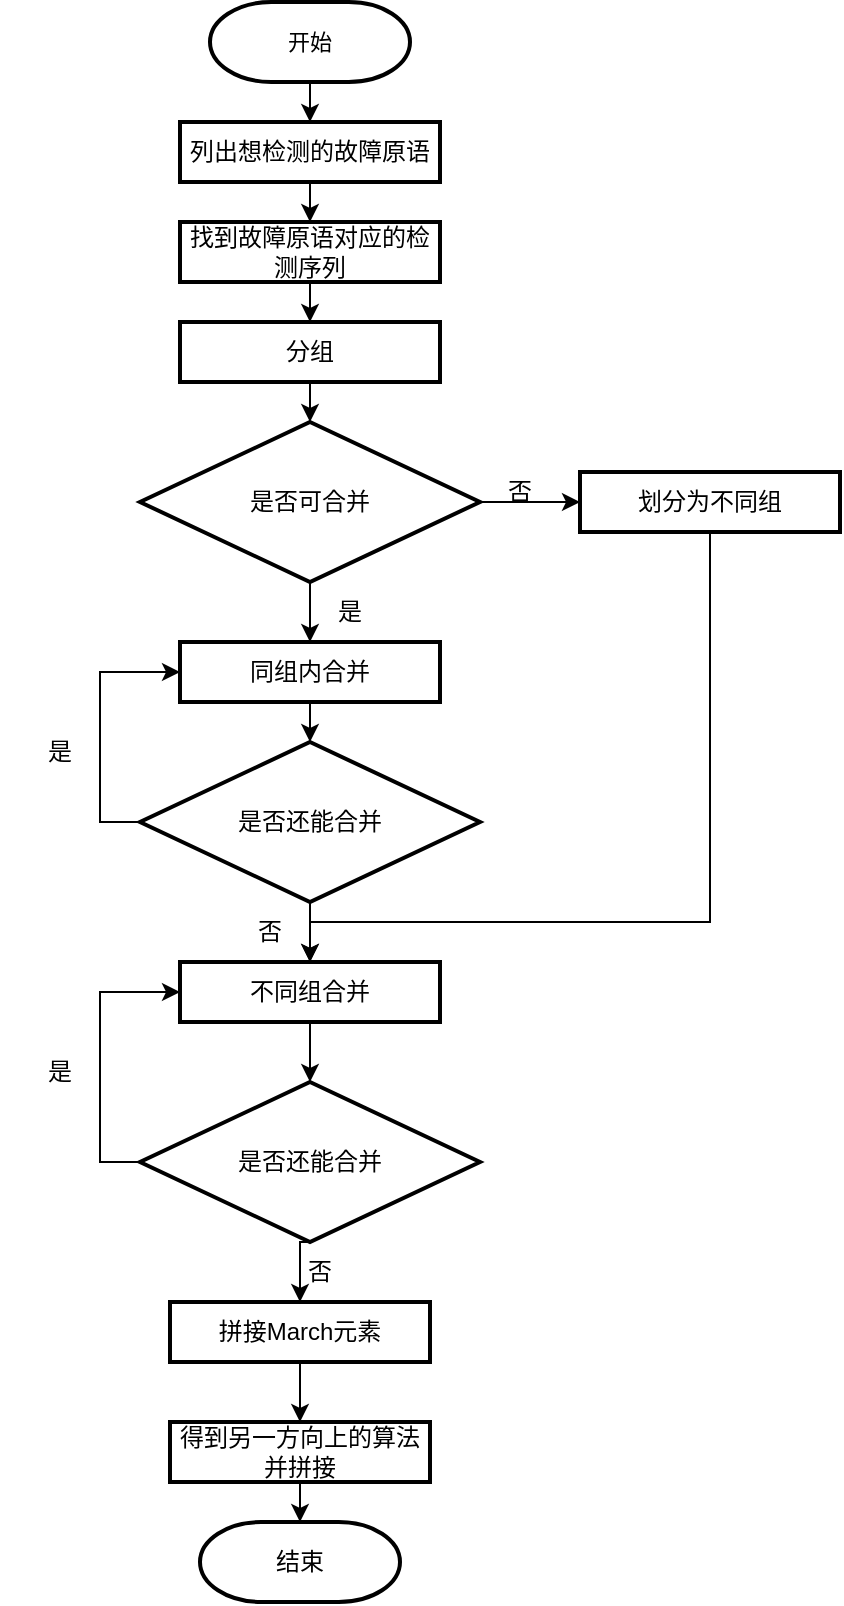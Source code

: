<mxfile version="20.8.20" type="github">
  <diagram name="第 1 页" id="WD2iW0TmA2BiwTpobsJJ">
    <mxGraphModel dx="1004" dy="590" grid="1" gridSize="10" guides="1" tooltips="1" connect="1" arrows="1" fold="1" page="1" pageScale="1" pageWidth="827" pageHeight="1169" math="0" shadow="0">
      <root>
        <mxCell id="0" />
        <mxCell id="1" parent="0" />
        <mxCell id="ttMrLlS8LR5_MQvA2qy1-16" style="edgeStyle=orthogonalEdgeStyle;rounded=0;orthogonalLoop=1;jettySize=auto;html=1;exitX=0.5;exitY=1;exitDx=0;exitDy=0;exitPerimeter=0;entryX=0.5;entryY=0;entryDx=0;entryDy=0;" parent="1" source="ttMrLlS8LR5_MQvA2qy1-2" target="ttMrLlS8LR5_MQvA2qy1-3" edge="1">
          <mxGeometry relative="1" as="geometry" />
        </mxCell>
        <mxCell id="ttMrLlS8LR5_MQvA2qy1-2" value="&lt;font style=&quot;font-size: 11px;&quot;&gt;开始&lt;/font&gt;" style="strokeWidth=2;html=1;shape=mxgraph.flowchart.terminator;whiteSpace=wrap;" parent="1" vertex="1">
          <mxGeometry x="345" y="20" width="100" height="40" as="geometry" />
        </mxCell>
        <mxCell id="ttMrLlS8LR5_MQvA2qy1-17" style="edgeStyle=orthogonalEdgeStyle;rounded=0;orthogonalLoop=1;jettySize=auto;html=1;exitX=0.5;exitY=1;exitDx=0;exitDy=0;entryX=0.5;entryY=0;entryDx=0;entryDy=0;" parent="1" source="ttMrLlS8LR5_MQvA2qy1-3" target="ttMrLlS8LR5_MQvA2qy1-4" edge="1">
          <mxGeometry relative="1" as="geometry" />
        </mxCell>
        <mxCell id="ttMrLlS8LR5_MQvA2qy1-3" value="列出想检测的故障原语" style="rounded=0;whiteSpace=wrap;html=1;strokeWidth=2;" parent="1" vertex="1">
          <mxGeometry x="330" y="80" width="130" height="30" as="geometry" />
        </mxCell>
        <mxCell id="ttMrLlS8LR5_MQvA2qy1-18" style="edgeStyle=orthogonalEdgeStyle;rounded=0;orthogonalLoop=1;jettySize=auto;html=1;exitX=0.5;exitY=1;exitDx=0;exitDy=0;entryX=0.5;entryY=0;entryDx=0;entryDy=0;" parent="1" source="ttMrLlS8LR5_MQvA2qy1-4" target="ttMrLlS8LR5_MQvA2qy1-5" edge="1">
          <mxGeometry relative="1" as="geometry" />
        </mxCell>
        <mxCell id="ttMrLlS8LR5_MQvA2qy1-4" value="找到故障原语对应的检测序列" style="rounded=0;whiteSpace=wrap;html=1;strokeWidth=2;" parent="1" vertex="1">
          <mxGeometry x="330" y="130" width="130" height="30" as="geometry" />
        </mxCell>
        <mxCell id="ttMrLlS8LR5_MQvA2qy1-34" style="edgeStyle=orthogonalEdgeStyle;rounded=0;orthogonalLoop=1;jettySize=auto;html=1;exitX=0.5;exitY=1;exitDx=0;exitDy=0;entryX=0.5;entryY=0;entryDx=0;entryDy=0;" parent="1" source="ttMrLlS8LR5_MQvA2qy1-5" target="ttMrLlS8LR5_MQvA2qy1-6" edge="1">
          <mxGeometry relative="1" as="geometry" />
        </mxCell>
        <mxCell id="ttMrLlS8LR5_MQvA2qy1-5" value="分组" style="rounded=0;whiteSpace=wrap;html=1;strokeWidth=2;" parent="1" vertex="1">
          <mxGeometry x="330" y="180" width="130" height="30" as="geometry" />
        </mxCell>
        <mxCell id="ttMrLlS8LR5_MQvA2qy1-21" style="edgeStyle=orthogonalEdgeStyle;rounded=0;orthogonalLoop=1;jettySize=auto;html=1;exitX=1;exitY=0.5;exitDx=0;exitDy=0;" parent="1" source="ttMrLlS8LR5_MQvA2qy1-6" target="ttMrLlS8LR5_MQvA2qy1-9" edge="1">
          <mxGeometry relative="1" as="geometry" />
        </mxCell>
        <mxCell id="ttMrLlS8LR5_MQvA2qy1-35" style="edgeStyle=orthogonalEdgeStyle;rounded=0;orthogonalLoop=1;jettySize=auto;html=1;exitX=0.5;exitY=1;exitDx=0;exitDy=0;entryX=0.5;entryY=0;entryDx=0;entryDy=0;" parent="1" source="ttMrLlS8LR5_MQvA2qy1-6" target="ttMrLlS8LR5_MQvA2qy1-8" edge="1">
          <mxGeometry relative="1" as="geometry" />
        </mxCell>
        <mxCell id="ttMrLlS8LR5_MQvA2qy1-6" value="是否可合并" style="rhombus;whiteSpace=wrap;html=1;strokeWidth=2;" parent="1" vertex="1">
          <mxGeometry x="310" y="230" width="170" height="80" as="geometry" />
        </mxCell>
        <mxCell id="ttMrLlS8LR5_MQvA2qy1-38" style="edgeStyle=orthogonalEdgeStyle;rounded=0;orthogonalLoop=1;jettySize=auto;html=1;exitX=0.5;exitY=1;exitDx=0;exitDy=0;entryX=0.5;entryY=0;entryDx=0;entryDy=0;" parent="1" source="ttMrLlS8LR5_MQvA2qy1-8" target="ttMrLlS8LR5_MQvA2qy1-37" edge="1">
          <mxGeometry relative="1" as="geometry" />
        </mxCell>
        <mxCell id="ttMrLlS8LR5_MQvA2qy1-8" value="同组内合并" style="rounded=0;whiteSpace=wrap;html=1;strokeWidth=2;" parent="1" vertex="1">
          <mxGeometry x="330" y="340" width="130" height="30" as="geometry" />
        </mxCell>
        <mxCell id="ttMrLlS8LR5_MQvA2qy1-41" style="edgeStyle=orthogonalEdgeStyle;rounded=0;orthogonalLoop=1;jettySize=auto;html=1;exitX=0.5;exitY=1;exitDx=0;exitDy=0;entryX=0.5;entryY=0;entryDx=0;entryDy=0;" parent="1" source="ttMrLlS8LR5_MQvA2qy1-9" target="ttMrLlS8LR5_MQvA2qy1-10" edge="1">
          <mxGeometry relative="1" as="geometry">
            <Array as="points">
              <mxPoint x="595" y="480" />
              <mxPoint x="395" y="480" />
            </Array>
          </mxGeometry>
        </mxCell>
        <mxCell id="ttMrLlS8LR5_MQvA2qy1-9" value="划分为不同组" style="rounded=0;whiteSpace=wrap;html=1;strokeWidth=2;" parent="1" vertex="1">
          <mxGeometry x="530" y="255" width="130" height="30" as="geometry" />
        </mxCell>
        <mxCell id="ttMrLlS8LR5_MQvA2qy1-24" style="edgeStyle=orthogonalEdgeStyle;rounded=0;orthogonalLoop=1;jettySize=auto;html=1;exitX=0.5;exitY=1;exitDx=0;exitDy=0;entryX=0.5;entryY=0;entryDx=0;entryDy=0;" parent="1" source="ttMrLlS8LR5_MQvA2qy1-10" target="ttMrLlS8LR5_MQvA2qy1-11" edge="1">
          <mxGeometry relative="1" as="geometry" />
        </mxCell>
        <mxCell id="ttMrLlS8LR5_MQvA2qy1-10" value="不同组合并" style="rounded=0;whiteSpace=wrap;html=1;strokeWidth=2;" parent="1" vertex="1">
          <mxGeometry x="330" y="500" width="130" height="30" as="geometry" />
        </mxCell>
        <mxCell id="ttMrLlS8LR5_MQvA2qy1-25" style="edgeStyle=orthogonalEdgeStyle;rounded=0;orthogonalLoop=1;jettySize=auto;html=1;exitX=0;exitY=0.5;exitDx=0;exitDy=0;entryX=0;entryY=0.5;entryDx=0;entryDy=0;" parent="1" source="ttMrLlS8LR5_MQvA2qy1-11" target="ttMrLlS8LR5_MQvA2qy1-10" edge="1">
          <mxGeometry relative="1" as="geometry" />
        </mxCell>
        <mxCell id="ttMrLlS8LR5_MQvA2qy1-26" style="edgeStyle=orthogonalEdgeStyle;rounded=0;orthogonalLoop=1;jettySize=auto;html=1;exitX=0.5;exitY=1;exitDx=0;exitDy=0;entryX=0.5;entryY=0;entryDx=0;entryDy=0;" parent="1" source="ttMrLlS8LR5_MQvA2qy1-11" target="ttMrLlS8LR5_MQvA2qy1-12" edge="1">
          <mxGeometry relative="1" as="geometry" />
        </mxCell>
        <mxCell id="ttMrLlS8LR5_MQvA2qy1-11" value="是否还能合并" style="rhombus;whiteSpace=wrap;html=1;strokeWidth=2;" parent="1" vertex="1">
          <mxGeometry x="310" y="560" width="170" height="80" as="geometry" />
        </mxCell>
        <mxCell id="ttMrLlS8LR5_MQvA2qy1-27" style="edgeStyle=orthogonalEdgeStyle;rounded=0;orthogonalLoop=1;jettySize=auto;html=1;exitX=0.5;exitY=1;exitDx=0;exitDy=0;entryX=0.5;entryY=0;entryDx=0;entryDy=0;" parent="1" source="ttMrLlS8LR5_MQvA2qy1-12" target="ttMrLlS8LR5_MQvA2qy1-13" edge="1">
          <mxGeometry relative="1" as="geometry" />
        </mxCell>
        <mxCell id="ttMrLlS8LR5_MQvA2qy1-12" value="拼接March元素" style="rounded=0;whiteSpace=wrap;html=1;strokeWidth=2;" parent="1" vertex="1">
          <mxGeometry x="325" y="670" width="130" height="30" as="geometry" />
        </mxCell>
        <mxCell id="ttMrLlS8LR5_MQvA2qy1-28" style="edgeStyle=orthogonalEdgeStyle;rounded=0;orthogonalLoop=1;jettySize=auto;html=1;exitX=0.5;exitY=1;exitDx=0;exitDy=0;entryX=0.5;entryY=0;entryDx=0;entryDy=0;entryPerimeter=0;" parent="1" source="ttMrLlS8LR5_MQvA2qy1-13" target="ttMrLlS8LR5_MQvA2qy1-14" edge="1">
          <mxGeometry relative="1" as="geometry" />
        </mxCell>
        <mxCell id="ttMrLlS8LR5_MQvA2qy1-13" value="得到另一方向上的算法并拼接" style="rounded=0;whiteSpace=wrap;html=1;strokeWidth=2;" parent="1" vertex="1">
          <mxGeometry x="325" y="730" width="130" height="30" as="geometry" />
        </mxCell>
        <mxCell id="ttMrLlS8LR5_MQvA2qy1-14" value="结束" style="strokeWidth=2;html=1;shape=mxgraph.flowchart.terminator;whiteSpace=wrap;" parent="1" vertex="1">
          <mxGeometry x="340" y="780" width="100" height="40" as="geometry" />
        </mxCell>
        <mxCell id="ttMrLlS8LR5_MQvA2qy1-30" value="否" style="text;html=1;strokeColor=none;fillColor=none;align=center;verticalAlign=middle;whiteSpace=wrap;rounded=0;" parent="1" vertex="1">
          <mxGeometry x="470" y="250" width="60" height="30" as="geometry" />
        </mxCell>
        <mxCell id="ttMrLlS8LR5_MQvA2qy1-31" value="否" style="text;html=1;strokeColor=none;fillColor=none;align=center;verticalAlign=middle;whiteSpace=wrap;rounded=0;" parent="1" vertex="1">
          <mxGeometry x="370" y="640" width="60" height="30" as="geometry" />
        </mxCell>
        <mxCell id="ttMrLlS8LR5_MQvA2qy1-32" value="是" style="text;html=1;strokeColor=none;fillColor=none;align=center;verticalAlign=middle;whiteSpace=wrap;rounded=0;" parent="1" vertex="1">
          <mxGeometry x="240" y="540" width="60" height="30" as="geometry" />
        </mxCell>
        <mxCell id="ttMrLlS8LR5_MQvA2qy1-39" style="edgeStyle=orthogonalEdgeStyle;rounded=0;orthogonalLoop=1;jettySize=auto;html=1;exitX=0.5;exitY=1;exitDx=0;exitDy=0;entryX=0.5;entryY=0;entryDx=0;entryDy=0;" parent="1" source="ttMrLlS8LR5_MQvA2qy1-37" target="ttMrLlS8LR5_MQvA2qy1-10" edge="1">
          <mxGeometry relative="1" as="geometry" />
        </mxCell>
        <mxCell id="ttMrLlS8LR5_MQvA2qy1-40" style="edgeStyle=orthogonalEdgeStyle;rounded=0;orthogonalLoop=1;jettySize=auto;html=1;exitX=0;exitY=0.5;exitDx=0;exitDy=0;entryX=0;entryY=0.5;entryDx=0;entryDy=0;" parent="1" source="ttMrLlS8LR5_MQvA2qy1-37" target="ttMrLlS8LR5_MQvA2qy1-8" edge="1">
          <mxGeometry relative="1" as="geometry" />
        </mxCell>
        <mxCell id="ttMrLlS8LR5_MQvA2qy1-37" value="是否还能合并" style="rhombus;whiteSpace=wrap;html=1;strokeWidth=2;" parent="1" vertex="1">
          <mxGeometry x="310" y="390" width="170" height="80" as="geometry" />
        </mxCell>
        <mxCell id="ttMrLlS8LR5_MQvA2qy1-42" value="是" style="text;html=1;strokeColor=none;fillColor=none;align=center;verticalAlign=middle;whiteSpace=wrap;rounded=0;" parent="1" vertex="1">
          <mxGeometry x="240" y="380" width="60" height="30" as="geometry" />
        </mxCell>
        <mxCell id="ttMrLlS8LR5_MQvA2qy1-43" value="否" style="text;html=1;strokeColor=none;fillColor=none;align=center;verticalAlign=middle;whiteSpace=wrap;rounded=0;" parent="1" vertex="1">
          <mxGeometry x="345" y="470" width="60" height="30" as="geometry" />
        </mxCell>
        <mxCell id="ttMrLlS8LR5_MQvA2qy1-44" value="是" style="text;html=1;strokeColor=none;fillColor=none;align=center;verticalAlign=middle;whiteSpace=wrap;rounded=0;" parent="1" vertex="1">
          <mxGeometry x="385" y="310" width="60" height="30" as="geometry" />
        </mxCell>
      </root>
    </mxGraphModel>
  </diagram>
</mxfile>
